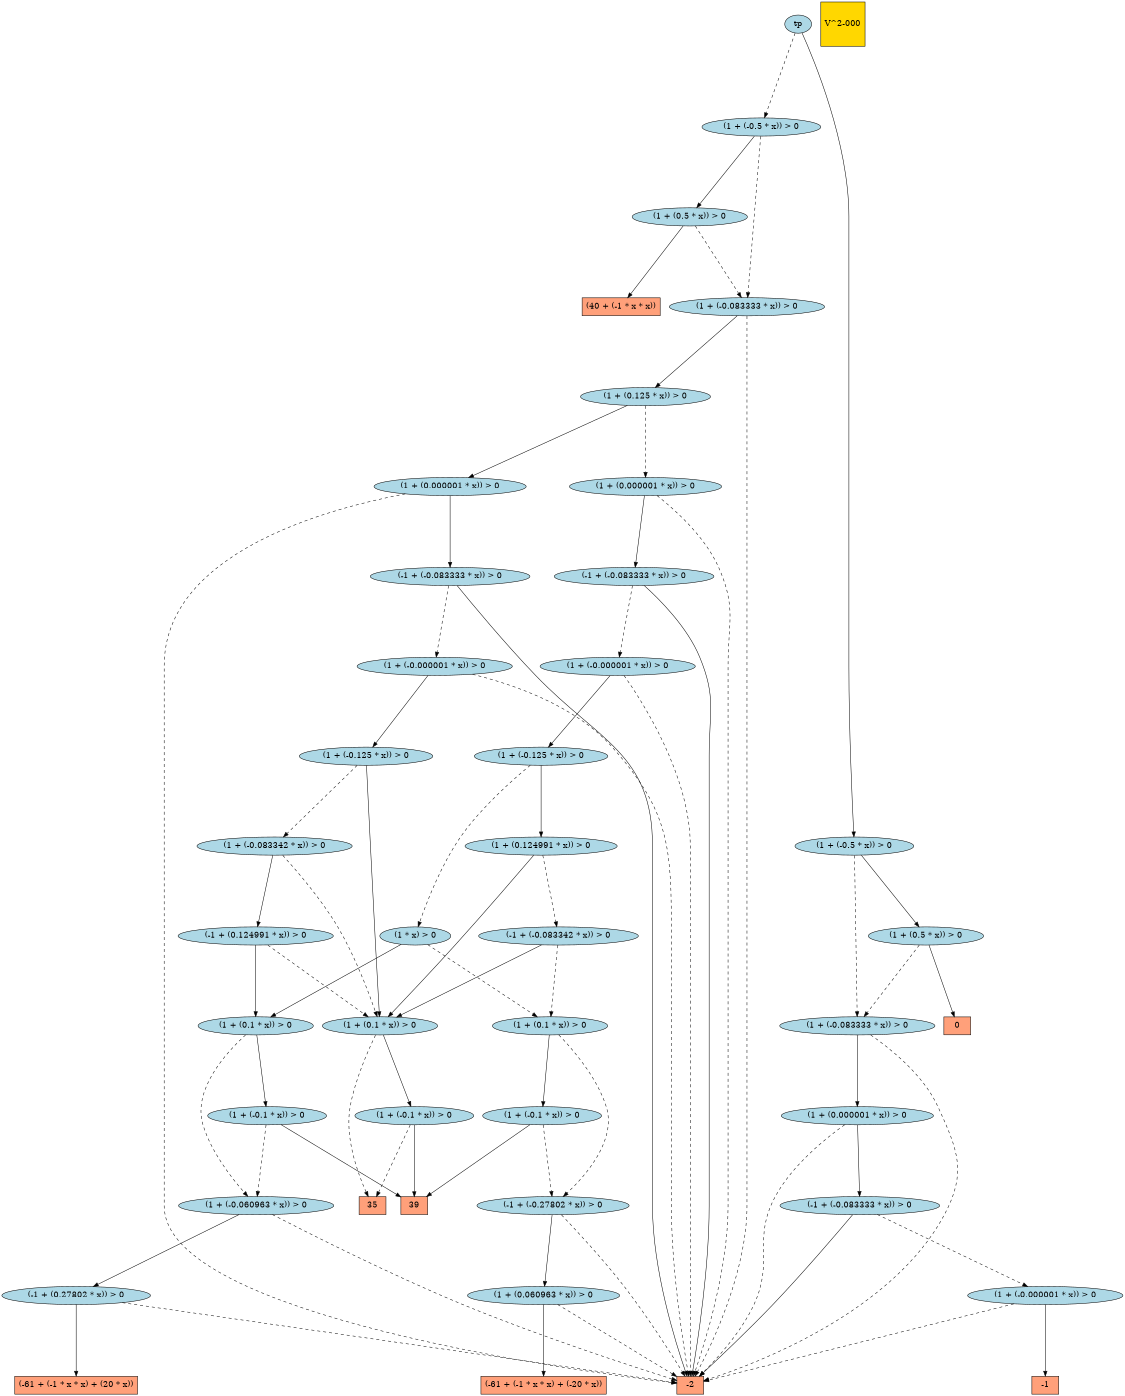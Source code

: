 digraph G { 
graph [ fontname = "Helvetica",fontsize="16",ratio = "auto",
        size="7.5,10",ranksep="2.00" ];
node [fontsize="16"];
"763" [label="(1 + (0.5 * x)) > 0",fillcolor=lightblue,color=black,shape=ellipse,style=filled];
"764" [label="(1 + (-0.5 * x)) > 0",fillcolor=lightblue,color=black,shape=ellipse,style=filled];
"642" [label="(1 + (-0.083333 * x)) > 0",fillcolor=lightblue,color=black,shape=ellipse,style=filled];
"285" [label="(-61 + (-1 * x * x) + (20 * x))",fillcolor=lightsalmon,color=black,shape=box,style=filled];
"640" [label="(1 + (0.000001 * x)) > 0",fillcolor=lightblue,color=black,shape=ellipse,style=filled];
"948" [label="(1 + (0.5 * x)) > 0",fillcolor=lightblue,color=black,shape=ellipse,style=filled];
"12" [label="-1",fillcolor=lightsalmon,color=black,shape=box,style=filled];
"641" [label="(1 + (0.125 * x)) > 0",fillcolor=lightblue,color=black,shape=ellipse,style=filled];
"286" [label="35",fillcolor=lightsalmon,color=black,shape=box,style=filled];
"627" [label="(1 + (0.1 * x)) > 0",fillcolor=lightblue,color=black,shape=ellipse,style=filled];
"626" [label="(1 + (-0.1 * x)) > 0",fillcolor=lightblue,color=black,shape=ellipse,style=filled];
"625" [label="(1 + (-0.060963 * x)) > 0",fillcolor=lightblue,color=black,shape=ellipse,style=filled];
"624" [label="(-1 + (0.27802 * x)) > 0",fillcolor=lightblue,color=black,shape=ellipse,style=filled];
"265" [label="39",fillcolor=lightsalmon,color=black,shape=box,style=filled];
"629" [label="(-1 + (-0.083342 * x)) > 0",fillcolor=lightblue,color=black,shape=ellipse,style=filled];
"628" [label="(1 * x) > 0",fillcolor=lightblue,color=black,shape=ellipse,style=filled];
"958" [label="tp",fillcolor=lightblue,color=black,shape=ellipse,style=filled];
"639" [label="(-1 + (-0.083333 * x)) > 0",fillcolor=lightblue,color=black,shape=ellipse,style=filled];
"637" [label="(1 + (-0.125 * x)) > 0",fillcolor=lightblue,color=black,shape=ellipse,style=filled];
"302" [label="(-61 + (-1 * x * x) + (-20 * x))",fillcolor=lightsalmon,color=black,shape=box,style=filled];
"638" [label="(1 + (-0.000001 * x)) > 0",fillcolor=lightblue,color=black,shape=ellipse,style=filled];
"957" [label="(1 + (-0.5 * x)) > 0",fillcolor=lightblue,color=black,shape=ellipse,style=filled];
"635" [label="(-1 + (0.124991 * x)) > 0",fillcolor=lightblue,color=black,shape=ellipse,style=filled];
"636" [label="(1 + (-0.083342 * x)) > 0",fillcolor=lightblue,color=black,shape=ellipse,style=filled];
"633" [label="(-1 + (-0.083333 * x)) > 0",fillcolor=lightblue,color=black,shape=ellipse,style=filled];
"634" [label="(1 + (0.000001 * x)) > 0",fillcolor=lightblue,color=black,shape=ellipse,style=filled];
"631" [label="(1 + (-0.125 * x)) > 0",fillcolor=lightblue,color=black,shape=ellipse,style=filled];
"632" [label="(1 + (-0.000001 * x)) > 0",fillcolor=lightblue,color=black,shape=ellipse,style=filled];
"630" [label="(1 + (0.124991 * x)) > 0",fillcolor=lightblue,color=black,shape=ellipse,style=filled];
"1" [label="0",fillcolor=lightsalmon,color=black,shape=box,style=filled];
"612" [label="(-1 + (-0.27802 * x)) > 0",fillcolor=lightblue,color=black,shape=ellipse,style=filled];
"611" [label="(1 + (0.060963 * x)) > 0",fillcolor=lightblue,color=black,shape=ellipse,style=filled];
"160" [label="-2",fillcolor=lightsalmon,color=black,shape=box,style=filled];
"614" [label="(1 + (0.1 * x)) > 0",fillcolor=lightblue,color=black,shape=ellipse,style=filled];
"613" [label="(1 + (-0.1 * x)) > 0",fillcolor=lightblue,color=black,shape=ellipse,style=filled];
"400" [label="(1 + (0.1 * x)) > 0",fillcolor=lightblue,color=black,shape=ellipse,style=filled];
"8" [label="(40 + (-1 * x * x))",fillcolor=lightsalmon,color=black,shape=box,style=filled];
"399" [label="(1 + (-0.1 * x)) > 0",fillcolor=lightblue,color=black,shape=ellipse,style=filled];
"897" [label="(1 + (0.000001 * x)) > 0",fillcolor=lightblue,color=black,shape=ellipse,style=filled];
"_temp_" [label="V^2-000",fillcolor=gold1,color=black,shape=square,style=filled];
"898" [label="(1 + (-0.083333 * x)) > 0",fillcolor=lightblue,color=black,shape=ellipse,style=filled];
"895" [label="(1 + (-0.000001 * x)) > 0",fillcolor=lightblue,color=black,shape=ellipse,style=filled];
"896" [label="(-1 + (-0.083333 * x)) > 0",fillcolor=lightblue,color=black,shape=ellipse,style=filled];
"763" -> "642" [color=black,style=dashed];
"763" -> "8" [color=black,style=solid];
"764" -> "763" [color=black,style=solid];
"764" -> "642" [color=black,style=dashed];
"642" -> "160" [color=black,style=dashed];
"642" -> "641" [color=black,style=solid];
"640" -> "639" [color=black,style=solid];
"640" -> "160" [color=black,style=dashed];
"948" -> "1" [color=black,style=solid];
"948" -> "898" [color=black,style=dashed];
"641" -> "634" [color=black,style=dashed];
"641" -> "640" [color=black,style=solid];
"627" -> "626" [color=black,style=solid];
"627" -> "625" [color=black,style=dashed];
"626" -> "625" [color=black,style=dashed];
"626" -> "265" [color=black,style=solid];
"625" -> "160" [color=black,style=dashed];
"625" -> "624" [color=black,style=solid];
"624" -> "160" [color=black,style=dashed];
"624" -> "285" [color=black,style=solid];
"629" -> "614" [color=black,style=dashed];
"629" -> "400" [color=black,style=solid];
"628" -> "627" [color=black,style=solid];
"628" -> "614" [color=black,style=dashed];
"958" -> "764" [color=black,style=dashed];
"958" -> "957" [color=black,style=solid];
"639" -> "638" [color=black,style=dashed];
"639" -> "160" [color=black,style=solid];
"637" -> "636" [color=black,style=dashed];
"637" -> "400" [color=black,style=solid];
"638" -> "637" [color=black,style=solid];
"638" -> "160" [color=black,style=dashed];
"957" -> "898" [color=black,style=dashed];
"957" -> "948" [color=black,style=solid];
"635" -> "627" [color=black,style=solid];
"635" -> "400" [color=black,style=dashed];
"636" -> "635" [color=black,style=solid];
"636" -> "400" [color=black,style=dashed];
"633" -> "160" [color=black,style=solid];
"633" -> "632" [color=black,style=dashed];
"634" -> "160" [color=black,style=dashed];
"634" -> "633" [color=black,style=solid];
"631" -> "630" [color=black,style=solid];
"631" -> "628" [color=black,style=dashed];
"632" -> "160" [color=black,style=dashed];
"632" -> "631" [color=black,style=solid];
"630" -> "400" [color=black,style=solid];
"630" -> "629" [color=black,style=dashed];
"612" -> "611" [color=black,style=solid];
"612" -> "160" [color=black,style=dashed];
"611" -> "302" [color=black,style=solid];
"611" -> "160" [color=black,style=dashed];
"614" -> "612" [color=black,style=dashed];
"614" -> "613" [color=black,style=solid];
"613" -> "612" [color=black,style=dashed];
"613" -> "265" [color=black,style=solid];
"400" -> "286" [color=black,style=dashed];
"400" -> "399" [color=black,style=solid];
"399" -> "286" [color=black,style=dashed];
"399" -> "265" [color=black,style=solid];
"897" -> "160" [color=black,style=dashed];
"897" -> "896" [color=black,style=solid];
"898" -> "160" [color=black,style=dashed];
"898" -> "897" [color=black,style=solid];
"895" -> "160" [color=black,style=dashed];
"895" -> "12" [color=black,style=solid];
"896" -> "160" [color=black,style=solid];
"896" -> "895" [color=black,style=dashed];
}

